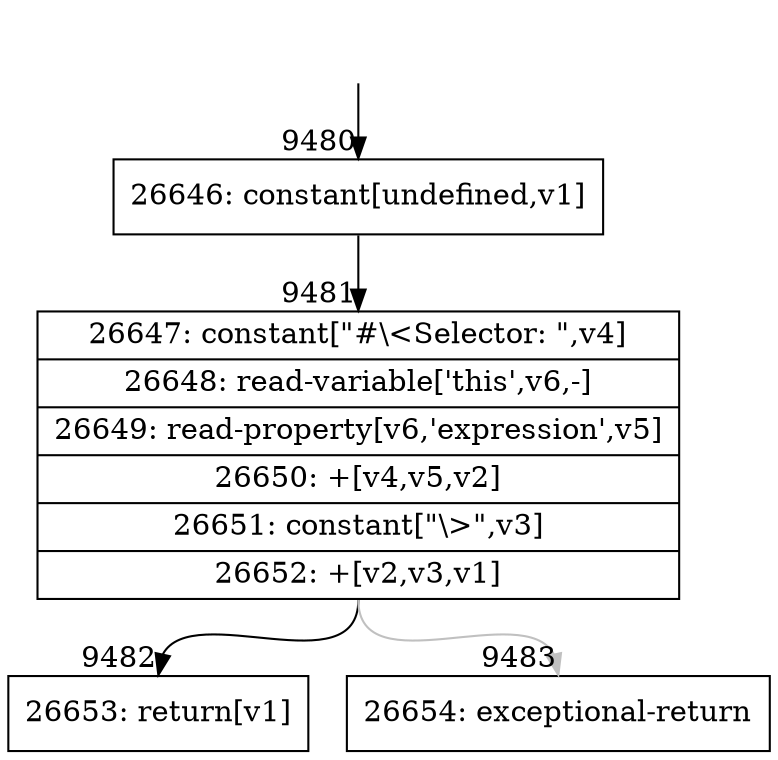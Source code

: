 digraph {
rankdir="TD"
BB_entry729[shape=none,label=""];
BB_entry729 -> BB9480 [tailport=s, headport=n, headlabel="    9480"]
BB9480 [shape=record label="{26646: constant[undefined,v1]}" ] 
BB9480 -> BB9481 [tailport=s, headport=n, headlabel="      9481"]
BB9481 [shape=record label="{26647: constant[\"#\\\<Selector: \",v4]|26648: read-variable['this',v6,-]|26649: read-property[v6,'expression',v5]|26650: +[v4,v5,v2]|26651: constant[\"\\\>\",v3]|26652: +[v2,v3,v1]}" ] 
BB9481 -> BB9482 [tailport=s, headport=n, headlabel="      9482"]
BB9481 -> BB9483 [tailport=s, headport=n, color=gray, headlabel="      9483"]
BB9482 [shape=record label="{26653: return[v1]}" ] 
BB9483 [shape=record label="{26654: exceptional-return}" ] 
//#$~ 7476
}
